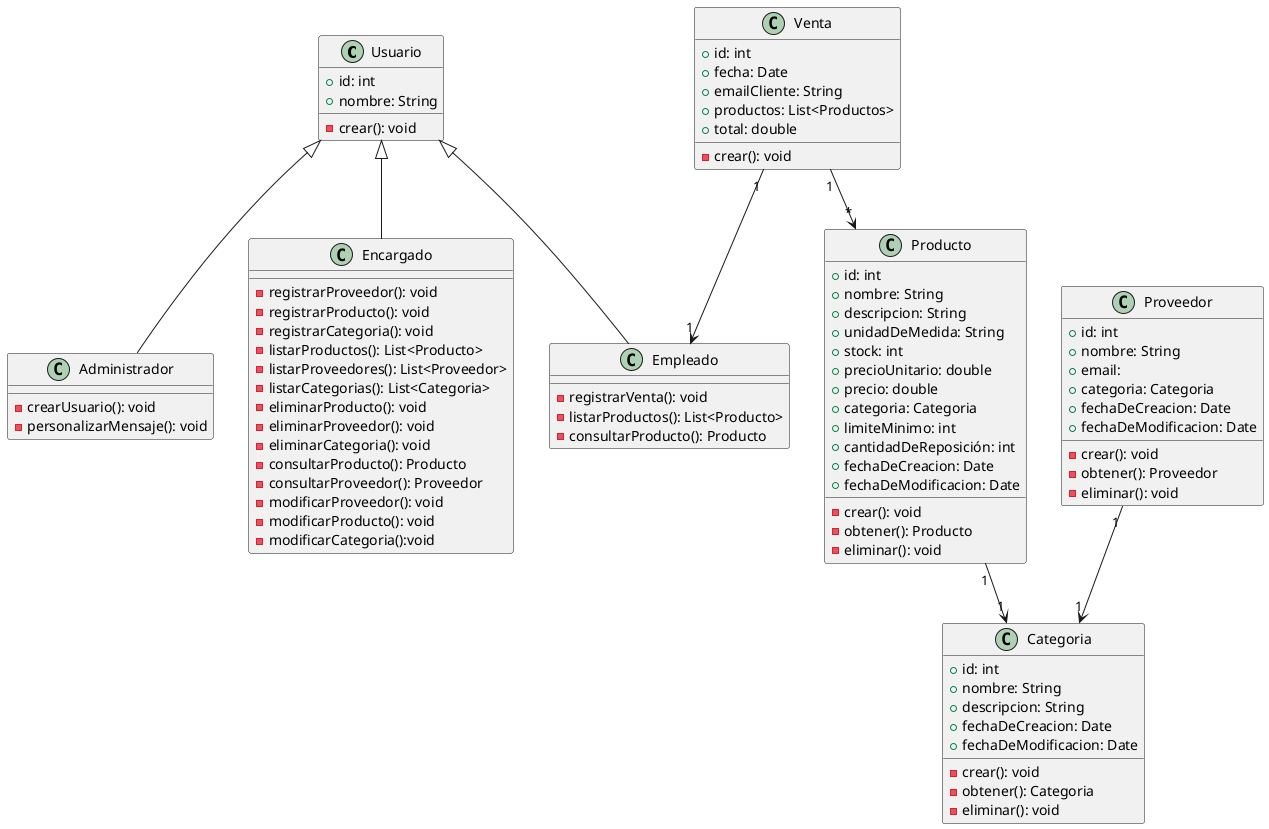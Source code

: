 @startuml
class Usuario {
    +id: int
    +nombre: String
    -crear(): void
}

Usuario <|-- Administrador
Usuario <|-- Encargado
Usuario <|-- Empleado

class Administrador {
    -crearUsuario(): void
    -personalizarMensaje(): void
}

class Encargado {
    -registrarProveedor(): void
    -registrarProducto(): void
    -registrarCategoria(): void
    -listarProductos(): List<Producto>
    -listarProveedores(): List<Proveedor>
    -listarCategorias(): List<Categoria>
    -eliminarProducto(): void
    -eliminarProveedor(): void
    -eliminarCategoria(): void
    -consultarProducto(): Producto
    -consultarProveedor(): Proveedor
    -modificarProveedor(): void
    -modificarProducto(): void
    -modificarCategoria():void
}

class Empleado {
    -registrarVenta(): void
    -listarProductos(): List<Producto>
    -consultarProducto(): Producto
}

class Categoria {
    -crear(): void
    -obtener(): Categoria
    -eliminar(): void
}

class Producto {
    -crear(): void
    -obtener(): Producto
    -eliminar(): void
}

class Proveedor {
    -crear(): void
    -obtener(): Proveedor
    -eliminar(): void
}

class Categoria {
    +id: int
    +nombre: String
    +descripcion: String
    +fechaDeCreacion: Date
    +fechaDeModificacion: Date
}

class Venta {
    -crear(): void
}

class Producto {
    +id: int
    +nombre: String
    +descripcion: String
    +unidadDeMedida: String
    +stock: int
    +precioUnitario: double
    +precio: double
    +categoria: Categoria
    +limiteMinimo: int
    +cantidadDeReposición: int
    +fechaDeCreacion: Date
    +fechaDeModificacion: Date
}

Producto "1" --> "1" Categoria

class Proveedor {
    +id: int
    +nombre: String
    +email:
    +categoria: Categoria
    +fechaDeCreacion: Date
    +fechaDeModificacion: Date
}

Proveedor "1" --> "1" Categoria

class Venta {
    +id: int
    +fecha: Date
    +emailCliente: String
    +productos: List<Productos>
    +total: double
}

Venta "1" --> "1" Empleado
Venta "1" --> "*" Producto
@enduml